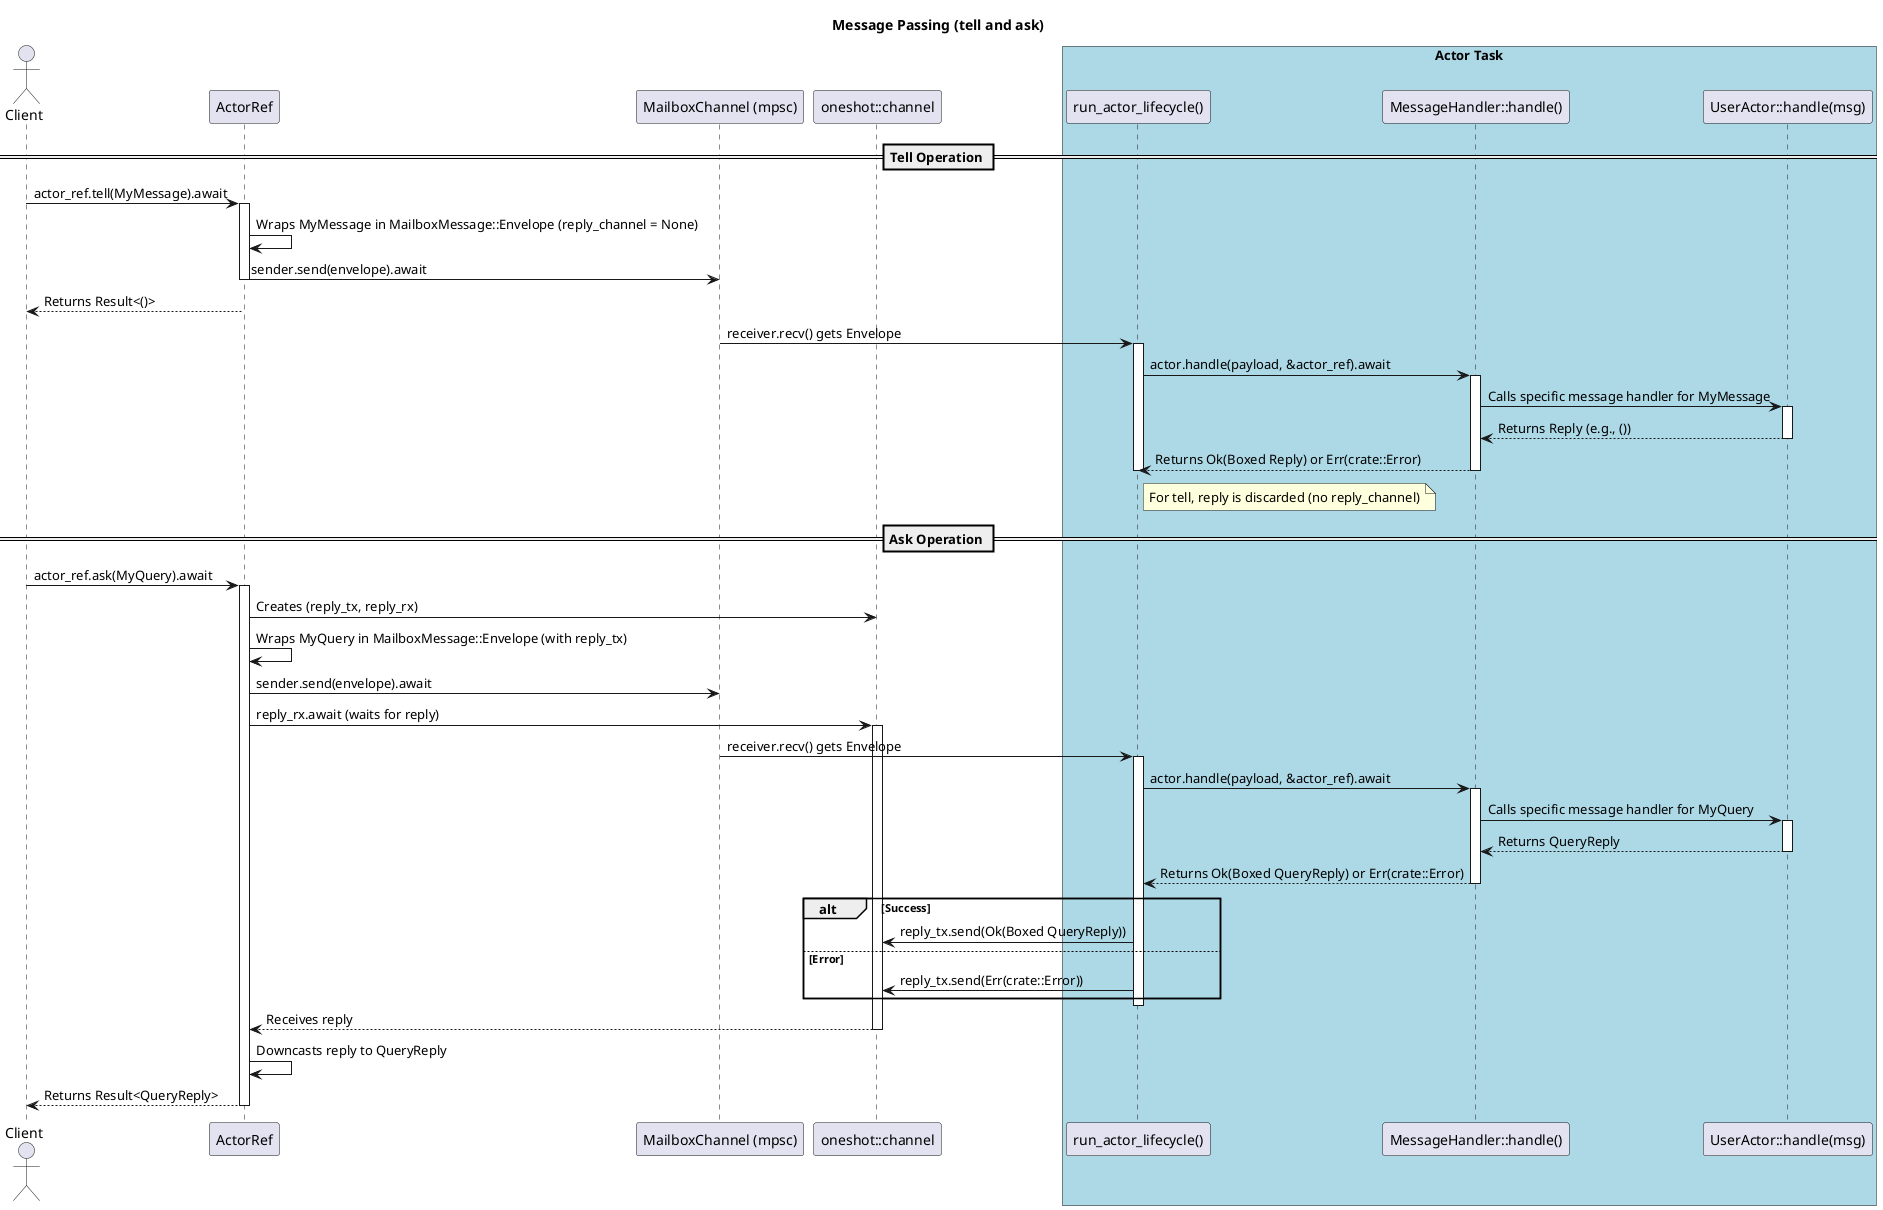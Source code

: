 @startuml Message Passing
title Message Passing (tell and ask)

actor Client
participant "ActorRef" as ActorRef_obj
participant "MailboxChannel (mpsc)" as MailboxChannel
participant "run_actor_lifecycle()" as Runtime_obj
participant "MessageHandler::handle()" as DynMsgHandler
participant "UserActor::handle(msg)" as UserHandler
participant "oneshot::channel" as OneshotChannel

box "Actor Task" #LightBlue
    participant Runtime_obj
    participant DynMsgHandler
    participant UserHandler
end box

== Tell Operation ==
Client -> ActorRef_obj: actor_ref.tell(MyMessage).await
activate ActorRef_obj
ActorRef_obj -> ActorRef_obj: Wraps MyMessage in MailboxMessage::Envelope (reply_channel = None)
ActorRef_obj -> MailboxChannel: sender.send(envelope).await
deactivate ActorRef_obj
Client <-- ActorRef_obj: Returns Result<()>

MailboxChannel -> Runtime_obj: receiver.recv() gets Envelope
activate Runtime_obj
Runtime_obj -> DynMsgHandler: actor.handle(payload, &actor_ref).await
activate DynMsgHandler
DynMsgHandler -> UserHandler: Calls specific message handler for MyMessage
activate UserHandler
UserHandler --> DynMsgHandler: Returns Reply (e.g., ())
deactivate UserHandler
DynMsgHandler --> Runtime_obj: Returns Ok(Boxed Reply) or Err(crate::Error)
deactivate DynMsgHandler
note right of Runtime_obj: For tell, reply is discarded (no reply_channel)
deactivate Runtime_obj

== Ask Operation ==
Client -> ActorRef_obj: actor_ref.ask(MyQuery).await
activate ActorRef_obj
ActorRef_obj -> OneshotChannel: Creates (reply_tx, reply_rx)
ActorRef_obj -> ActorRef_obj: Wraps MyQuery in MailboxMessage::Envelope (with reply_tx)
ActorRef_obj -> MailboxChannel: sender.send(envelope).await
ActorRef_obj -> OneshotChannel: reply_rx.await (waits for reply)
activate OneshotChannel

MailboxChannel -> Runtime_obj: receiver.recv() gets Envelope
activate Runtime_obj
Runtime_obj -> DynMsgHandler: actor.handle(payload, &actor_ref).await
activate DynMsgHandler
DynMsgHandler -> UserHandler: Calls specific message handler for MyQuery
activate UserHandler
UserHandler --> DynMsgHandler: Returns QueryReply
deactivate UserHandler
DynMsgHandler --> Runtime_obj: Returns Ok(Boxed QueryReply) or Err(crate::Error)
deactivate DynMsgHandler

alt Success
  Runtime_obj -> OneshotChannel: reply_tx.send(Ok(Boxed QueryReply))
else Error
  Runtime_obj -> OneshotChannel: reply_tx.send(Err(crate::Error))
end
deactivate Runtime_obj
OneshotChannel --> ActorRef_obj: Receives reply
deactivate OneshotChannel
ActorRef_obj -> ActorRef_obj: Downcasts reply to QueryReply
ActorRef_obj --> Client: Returns Result<QueryReply>
deactivate ActorRef_obj

@enduml
